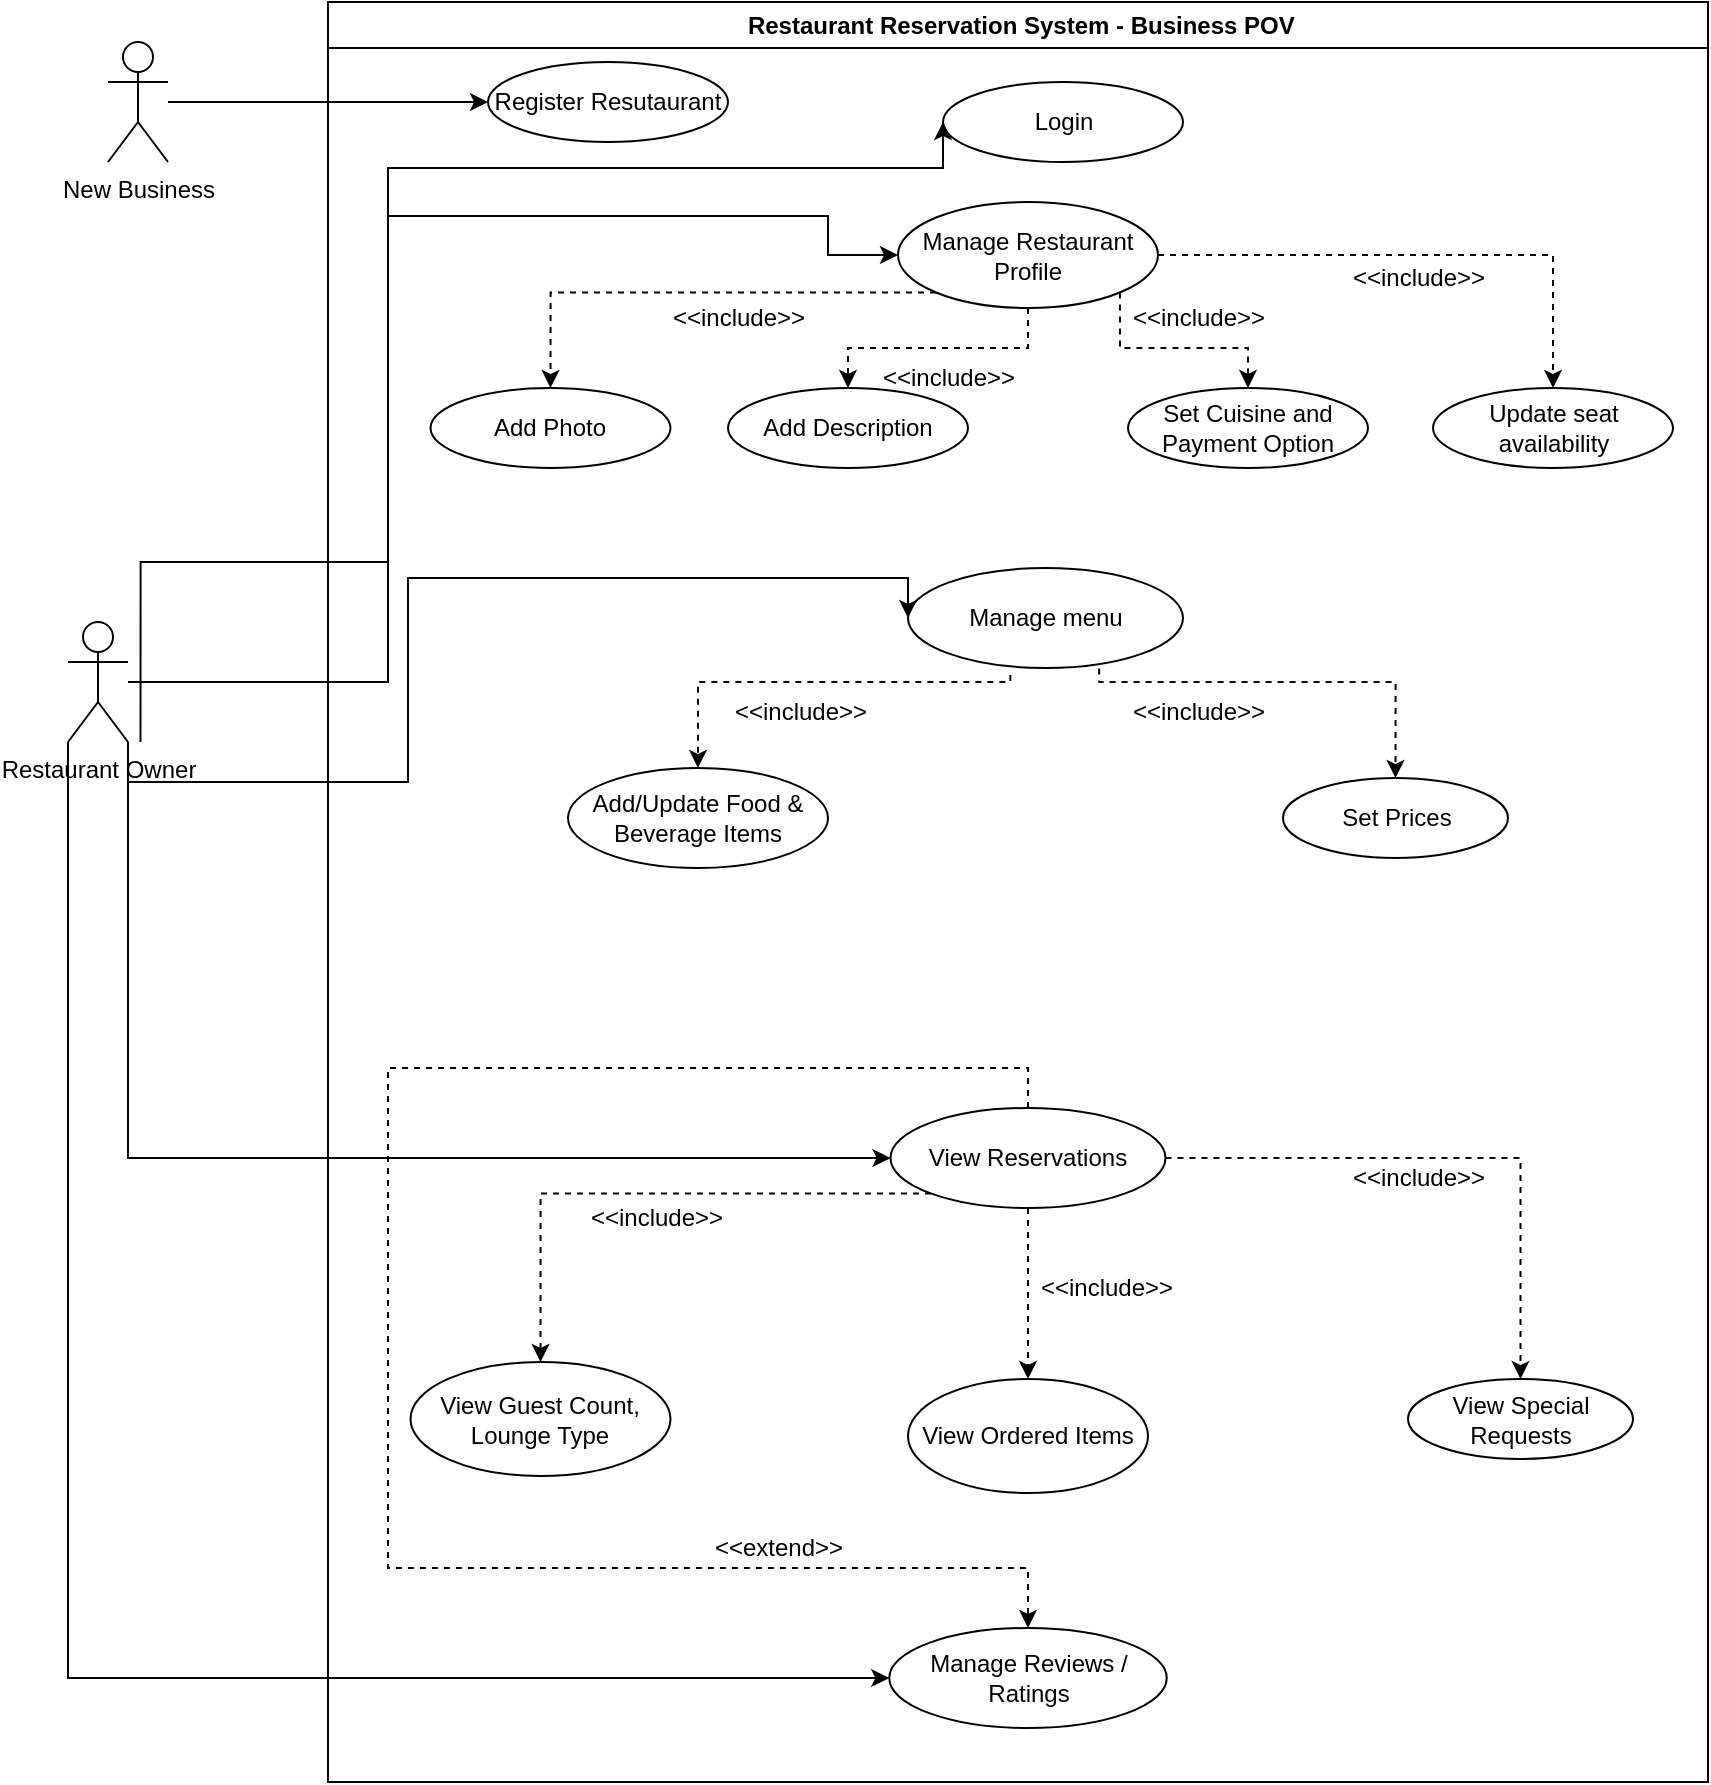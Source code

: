 <mxfile version="27.0.2">
  <diagram name="Page-1" id="A-FGDtG2f68E1csyrr1v">
    <mxGraphModel dx="2428" dy="935" grid="1" gridSize="10" guides="1" tooltips="1" connect="1" arrows="1" fold="1" page="1" pageScale="1" pageWidth="850" pageHeight="1100" math="0" shadow="0">
      <root>
        <mxCell id="0" />
        <mxCell id="1" parent="0" />
        <mxCell id="-uNNrJ9-Q3rDEgLYQuxq-3" value="&amp;nbsp;Restaurant Reservation System - Business POV" style="swimlane;whiteSpace=wrap;html=1;" vertex="1" parent="1">
          <mxGeometry x="160" y="60" width="690" height="890" as="geometry" />
        </mxCell>
        <mxCell id="-uNNrJ9-Q3rDEgLYQuxq-4" value="Login" style="ellipse;whiteSpace=wrap;html=1;" vertex="1" parent="-uNNrJ9-Q3rDEgLYQuxq-3">
          <mxGeometry x="307.5" y="40" width="120" height="40" as="geometry" />
        </mxCell>
        <mxCell id="-uNNrJ9-Q3rDEgLYQuxq-5" style="edgeStyle=orthogonalEdgeStyle;rounded=0;orthogonalLoop=1;jettySize=auto;html=1;exitX=0;exitY=1;exitDx=0;exitDy=0;entryX=0.5;entryY=0;entryDx=0;entryDy=0;dashed=1;" edge="1" parent="-uNNrJ9-Q3rDEgLYQuxq-3" source="-uNNrJ9-Q3rDEgLYQuxq-7" target="-uNNrJ9-Q3rDEgLYQuxq-8">
          <mxGeometry relative="1" as="geometry" />
        </mxCell>
        <mxCell id="-uNNrJ9-Q3rDEgLYQuxq-6" style="edgeStyle=orthogonalEdgeStyle;rounded=0;orthogonalLoop=1;jettySize=auto;html=1;exitX=1;exitY=1;exitDx=0;exitDy=0;entryX=0.5;entryY=0;entryDx=0;entryDy=0;dashed=1;" edge="1" parent="-uNNrJ9-Q3rDEgLYQuxq-3" source="-uNNrJ9-Q3rDEgLYQuxq-7" target="-uNNrJ9-Q3rDEgLYQuxq-10">
          <mxGeometry relative="1" as="geometry" />
        </mxCell>
        <mxCell id="-uNNrJ9-Q3rDEgLYQuxq-64" style="edgeStyle=orthogonalEdgeStyle;rounded=0;orthogonalLoop=1;jettySize=auto;html=1;entryX=0.5;entryY=0;entryDx=0;entryDy=0;dashed=1;" edge="1" parent="-uNNrJ9-Q3rDEgLYQuxq-3" source="-uNNrJ9-Q3rDEgLYQuxq-7" target="-uNNrJ9-Q3rDEgLYQuxq-63">
          <mxGeometry relative="1" as="geometry" />
        </mxCell>
        <mxCell id="-uNNrJ9-Q3rDEgLYQuxq-7" value="Manage Restaurant Profile" style="ellipse;whiteSpace=wrap;html=1;" vertex="1" parent="-uNNrJ9-Q3rDEgLYQuxq-3">
          <mxGeometry x="285" y="100" width="130" height="53" as="geometry" />
        </mxCell>
        <mxCell id="-uNNrJ9-Q3rDEgLYQuxq-8" value="Add Photo" style="ellipse;whiteSpace=wrap;html=1;" vertex="1" parent="-uNNrJ9-Q3rDEgLYQuxq-3">
          <mxGeometry x="51.25" y="193" width="120" height="40" as="geometry" />
        </mxCell>
        <mxCell id="-uNNrJ9-Q3rDEgLYQuxq-9" value="Add Description" style="ellipse;whiteSpace=wrap;html=1;" vertex="1" parent="-uNNrJ9-Q3rDEgLYQuxq-3">
          <mxGeometry x="200" y="193" width="120" height="40" as="geometry" />
        </mxCell>
        <mxCell id="-uNNrJ9-Q3rDEgLYQuxq-10" value="Set Cuisine and Payment Option" style="ellipse;whiteSpace=wrap;html=1;" vertex="1" parent="-uNNrJ9-Q3rDEgLYQuxq-3">
          <mxGeometry x="400" y="193" width="120" height="40" as="geometry" />
        </mxCell>
        <mxCell id="-uNNrJ9-Q3rDEgLYQuxq-13" style="edgeStyle=orthogonalEdgeStyle;rounded=0;orthogonalLoop=1;jettySize=auto;html=1;entryX=0.5;entryY=0;entryDx=0;entryDy=0;dashed=1;exitX=0.695;exitY=1.004;exitDx=0;exitDy=0;exitPerimeter=0;" edge="1" parent="-uNNrJ9-Q3rDEgLYQuxq-3" source="-uNNrJ9-Q3rDEgLYQuxq-17" target="-uNNrJ9-Q3rDEgLYQuxq-19">
          <mxGeometry relative="1" as="geometry">
            <Array as="points">
              <mxPoint x="386" y="340" />
              <mxPoint x="534" y="340" />
            </Array>
          </mxGeometry>
        </mxCell>
        <mxCell id="-uNNrJ9-Q3rDEgLYQuxq-14" style="edgeStyle=orthogonalEdgeStyle;rounded=0;orthogonalLoop=1;jettySize=auto;html=1;entryX=0.5;entryY=0;entryDx=0;entryDy=0;dashed=1;exitX=0.372;exitY=1.071;exitDx=0;exitDy=0;exitPerimeter=0;" edge="1" parent="-uNNrJ9-Q3rDEgLYQuxq-3" source="-uNNrJ9-Q3rDEgLYQuxq-17" target="-uNNrJ9-Q3rDEgLYQuxq-22">
          <mxGeometry relative="1" as="geometry">
            <Array as="points">
              <mxPoint x="341" y="340" />
              <mxPoint x="185" y="340" />
            </Array>
          </mxGeometry>
        </mxCell>
        <mxCell id="-uNNrJ9-Q3rDEgLYQuxq-17" value="Manage menu" style="ellipse;whiteSpace=wrap;html=1;" vertex="1" parent="-uNNrJ9-Q3rDEgLYQuxq-3">
          <mxGeometry x="290" y="283" width="137.5" height="50" as="geometry" />
        </mxCell>
        <mxCell id="-uNNrJ9-Q3rDEgLYQuxq-19" value="Set Prices" style="ellipse;whiteSpace=wrap;html=1;" vertex="1" parent="-uNNrJ9-Q3rDEgLYQuxq-3">
          <mxGeometry x="477.5" y="388" width="112.5" height="40" as="geometry" />
        </mxCell>
        <mxCell id="-uNNrJ9-Q3rDEgLYQuxq-22" value="Add/Update Food &amp;amp; Beverage Items" style="ellipse;whiteSpace=wrap;html=1;" vertex="1" parent="-uNNrJ9-Q3rDEgLYQuxq-3">
          <mxGeometry x="120" y="383" width="130" height="50" as="geometry" />
        </mxCell>
        <mxCell id="-uNNrJ9-Q3rDEgLYQuxq-24" style="edgeStyle=orthogonalEdgeStyle;rounded=0;orthogonalLoop=1;jettySize=auto;html=1;exitX=0;exitY=1;exitDx=0;exitDy=0;entryX=0.5;entryY=0;entryDx=0;entryDy=0;dashed=1;" edge="1" parent="-uNNrJ9-Q3rDEgLYQuxq-3" source="-uNNrJ9-Q3rDEgLYQuxq-30" target="-uNNrJ9-Q3rDEgLYQuxq-35">
          <mxGeometry relative="1" as="geometry" />
        </mxCell>
        <mxCell id="-uNNrJ9-Q3rDEgLYQuxq-25" style="edgeStyle=orthogonalEdgeStyle;rounded=0;orthogonalLoop=1;jettySize=auto;html=1;dashed=1;" edge="1" parent="-uNNrJ9-Q3rDEgLYQuxq-3" source="-uNNrJ9-Q3rDEgLYQuxq-30" target="-uNNrJ9-Q3rDEgLYQuxq-32">
          <mxGeometry relative="1" as="geometry" />
        </mxCell>
        <mxCell id="-uNNrJ9-Q3rDEgLYQuxq-27" style="edgeStyle=orthogonalEdgeStyle;rounded=0;orthogonalLoop=1;jettySize=auto;html=1;entryX=0.5;entryY=0;entryDx=0;entryDy=0;dashed=1;exitX=0.5;exitY=1;exitDx=0;exitDy=0;" edge="1" parent="-uNNrJ9-Q3rDEgLYQuxq-3" source="-uNNrJ9-Q3rDEgLYQuxq-30" target="-uNNrJ9-Q3rDEgLYQuxq-31">
          <mxGeometry relative="1" as="geometry">
            <Array as="points">
              <mxPoint x="350" y="680" />
              <mxPoint x="350" y="680" />
            </Array>
          </mxGeometry>
        </mxCell>
        <mxCell id="-uNNrJ9-Q3rDEgLYQuxq-29" style="edgeStyle=orthogonalEdgeStyle;rounded=0;orthogonalLoop=1;jettySize=auto;html=1;entryX=0.5;entryY=0;entryDx=0;entryDy=0;dashed=1;" edge="1" parent="-uNNrJ9-Q3rDEgLYQuxq-3" source="-uNNrJ9-Q3rDEgLYQuxq-30" target="-uNNrJ9-Q3rDEgLYQuxq-36">
          <mxGeometry relative="1" as="geometry">
            <Array as="points">
              <mxPoint x="350" y="533" />
              <mxPoint x="30" y="533" />
              <mxPoint x="30" y="783" />
              <mxPoint x="350" y="783" />
            </Array>
          </mxGeometry>
        </mxCell>
        <mxCell id="-uNNrJ9-Q3rDEgLYQuxq-30" value="View Reservations" style="ellipse;whiteSpace=wrap;html=1;" vertex="1" parent="-uNNrJ9-Q3rDEgLYQuxq-3">
          <mxGeometry x="281.25" y="553" width="137.5" height="50" as="geometry" />
        </mxCell>
        <mxCell id="-uNNrJ9-Q3rDEgLYQuxq-31" value="View Ordered Items" style="ellipse;whiteSpace=wrap;html=1;" vertex="1" parent="-uNNrJ9-Q3rDEgLYQuxq-3">
          <mxGeometry x="290" y="688.5" width="120" height="57" as="geometry" />
        </mxCell>
        <mxCell id="-uNNrJ9-Q3rDEgLYQuxq-32" value="View Special Requests" style="ellipse;whiteSpace=wrap;html=1;" vertex="1" parent="-uNNrJ9-Q3rDEgLYQuxq-3">
          <mxGeometry x="540" y="688.5" width="112.5" height="40" as="geometry" />
        </mxCell>
        <mxCell id="-uNNrJ9-Q3rDEgLYQuxq-35" value="View Guest Count, Lounge Type" style="ellipse;whiteSpace=wrap;html=1;" vertex="1" parent="-uNNrJ9-Q3rDEgLYQuxq-3">
          <mxGeometry x="41.25" y="680" width="130" height="57" as="geometry" />
        </mxCell>
        <mxCell id="-uNNrJ9-Q3rDEgLYQuxq-36" value="Manage Reviews / Ratings" style="ellipse;whiteSpace=wrap;html=1;" vertex="1" parent="-uNNrJ9-Q3rDEgLYQuxq-3">
          <mxGeometry x="280.63" y="813" width="138.75" height="50" as="geometry" />
        </mxCell>
        <mxCell id="-uNNrJ9-Q3rDEgLYQuxq-37" value="&amp;lt;&amp;lt;include&amp;gt;&amp;gt;" style="text;html=1;align=center;verticalAlign=middle;resizable=0;points=[];autosize=1;strokeColor=none;fillColor=none;" vertex="1" parent="-uNNrJ9-Q3rDEgLYQuxq-3">
          <mxGeometry x="160" y="143" width="90" height="30" as="geometry" />
        </mxCell>
        <mxCell id="-uNNrJ9-Q3rDEgLYQuxq-38" style="edgeStyle=orthogonalEdgeStyle;rounded=0;orthogonalLoop=1;jettySize=auto;html=1;exitX=0.5;exitY=1;exitDx=0;exitDy=0;entryX=0.5;entryY=0;entryDx=0;entryDy=0;dashed=1;" edge="1" parent="-uNNrJ9-Q3rDEgLYQuxq-3" source="-uNNrJ9-Q3rDEgLYQuxq-7" target="-uNNrJ9-Q3rDEgLYQuxq-9">
          <mxGeometry relative="1" as="geometry">
            <mxPoint x="318" y="157" as="sourcePoint" />
            <mxPoint x="174" y="203" as="targetPoint" />
          </mxGeometry>
        </mxCell>
        <mxCell id="-uNNrJ9-Q3rDEgLYQuxq-39" value="&amp;lt;&amp;lt;include&amp;gt;&amp;gt;" style="text;html=1;align=center;verticalAlign=middle;resizable=0;points=[];autosize=1;strokeColor=none;fillColor=none;" vertex="1" parent="-uNNrJ9-Q3rDEgLYQuxq-3">
          <mxGeometry x="265" y="173" width="90" height="30" as="geometry" />
        </mxCell>
        <mxCell id="-uNNrJ9-Q3rDEgLYQuxq-40" value="&amp;lt;&amp;lt;include&amp;gt;&amp;gt;" style="text;html=1;align=center;verticalAlign=middle;resizable=0;points=[];autosize=1;strokeColor=none;fillColor=none;" vertex="1" parent="-uNNrJ9-Q3rDEgLYQuxq-3">
          <mxGeometry x="390" y="143" width="90" height="30" as="geometry" />
        </mxCell>
        <mxCell id="-uNNrJ9-Q3rDEgLYQuxq-43" value="&amp;lt;&amp;lt;include&amp;gt;&amp;gt;" style="text;html=1;align=center;verticalAlign=middle;resizable=0;points=[];autosize=1;strokeColor=none;fillColor=none;" vertex="1" parent="-uNNrJ9-Q3rDEgLYQuxq-3">
          <mxGeometry x="190.63" y="340" width="90" height="30" as="geometry" />
        </mxCell>
        <mxCell id="-uNNrJ9-Q3rDEgLYQuxq-44" value="&amp;lt;&amp;lt;include&amp;gt;&amp;gt;" style="text;html=1;align=center;verticalAlign=middle;resizable=0;points=[];autosize=1;strokeColor=none;fillColor=none;" vertex="1" parent="-uNNrJ9-Q3rDEgLYQuxq-3">
          <mxGeometry x="118.75" y="593" width="90" height="30" as="geometry" />
        </mxCell>
        <mxCell id="-uNNrJ9-Q3rDEgLYQuxq-45" value="&amp;lt;&amp;lt;include&amp;gt;&amp;gt;" style="text;html=1;align=center;verticalAlign=middle;resizable=0;points=[];autosize=1;strokeColor=none;fillColor=none;" vertex="1" parent="-uNNrJ9-Q3rDEgLYQuxq-3">
          <mxGeometry x="500" y="573" width="90" height="30" as="geometry" />
        </mxCell>
        <mxCell id="-uNNrJ9-Q3rDEgLYQuxq-46" value="&lt;div style=&quot;line-height: 50%;&quot;&gt;&amp;lt;&amp;lt;include&amp;gt;&amp;gt;&lt;/div&gt;" style="text;html=1;align=center;verticalAlign=middle;resizable=0;points=[];autosize=1;strokeColor=none;fillColor=none;strokeWidth=1;" vertex="1" parent="-uNNrJ9-Q3rDEgLYQuxq-3">
          <mxGeometry x="344" y="633" width="90" height="20" as="geometry" />
        </mxCell>
        <mxCell id="-uNNrJ9-Q3rDEgLYQuxq-49" value="&lt;div style=&quot;line-height: 50%;&quot;&gt;&amp;lt;&amp;lt;extend&amp;gt;&amp;gt;&lt;/div&gt;" style="text;html=1;align=center;verticalAlign=middle;resizable=0;points=[];autosize=1;strokeColor=none;fillColor=none;strokeWidth=1;" vertex="1" parent="-uNNrJ9-Q3rDEgLYQuxq-3">
          <mxGeometry x="180" y="763" width="90" height="20" as="geometry" />
        </mxCell>
        <mxCell id="-uNNrJ9-Q3rDEgLYQuxq-50" style="edgeStyle=orthogonalEdgeStyle;rounded=0;orthogonalLoop=1;jettySize=auto;html=1;exitX=1;exitY=0.333;exitDx=0;exitDy=0;exitPerimeter=0;entryX=0;entryY=0.5;entryDx=0;entryDy=0;" edge="1" parent="-uNNrJ9-Q3rDEgLYQuxq-3" target="-uNNrJ9-Q3rDEgLYQuxq-4">
          <mxGeometry relative="1" as="geometry">
            <mxPoint x="-93.75" y="370.0" as="sourcePoint" />
            <mxPoint x="290" y="80" as="targetPoint" />
            <Array as="points">
              <mxPoint x="-94" y="280" />
              <mxPoint x="30" y="280" />
              <mxPoint x="30" y="83" />
              <mxPoint x="308" y="83" />
            </Array>
          </mxGeometry>
        </mxCell>
        <mxCell id="-uNNrJ9-Q3rDEgLYQuxq-51" value="Register Resutaurant" style="ellipse;whiteSpace=wrap;html=1;" vertex="1" parent="-uNNrJ9-Q3rDEgLYQuxq-3">
          <mxGeometry x="80" y="30" width="120" height="40" as="geometry" />
        </mxCell>
        <mxCell id="-uNNrJ9-Q3rDEgLYQuxq-52" value="&amp;lt;&amp;lt;include&amp;gt;&amp;gt;" style="text;html=1;align=center;verticalAlign=middle;resizable=0;points=[];autosize=1;strokeColor=none;fillColor=none;" vertex="1" parent="-uNNrJ9-Q3rDEgLYQuxq-3">
          <mxGeometry x="390" y="340" width="90" height="30" as="geometry" />
        </mxCell>
        <mxCell id="-uNNrJ9-Q3rDEgLYQuxq-63" value="Update seat availability" style="ellipse;whiteSpace=wrap;html=1;" vertex="1" parent="-uNNrJ9-Q3rDEgLYQuxq-3">
          <mxGeometry x="552.5" y="193" width="120" height="40" as="geometry" />
        </mxCell>
        <mxCell id="-uNNrJ9-Q3rDEgLYQuxq-65" value="&amp;lt;&amp;lt;include&amp;gt;&amp;gt;" style="text;html=1;align=center;verticalAlign=middle;resizable=0;points=[];autosize=1;strokeColor=none;fillColor=none;" vertex="1" parent="-uNNrJ9-Q3rDEgLYQuxq-3">
          <mxGeometry x="500" y="123" width="90" height="30" as="geometry" />
        </mxCell>
        <mxCell id="-uNNrJ9-Q3rDEgLYQuxq-53" style="edgeStyle=orthogonalEdgeStyle;rounded=0;orthogonalLoop=1;jettySize=auto;html=1;entryX=0;entryY=0.5;entryDx=0;entryDy=0;" edge="1" parent="1" source="-uNNrJ9-Q3rDEgLYQuxq-57" target="-uNNrJ9-Q3rDEgLYQuxq-7">
          <mxGeometry relative="1" as="geometry">
            <Array as="points">
              <mxPoint x="190" y="400" />
              <mxPoint x="190" y="167" />
              <mxPoint x="410" y="167" />
            </Array>
          </mxGeometry>
        </mxCell>
        <mxCell id="-uNNrJ9-Q3rDEgLYQuxq-54" style="edgeStyle=orthogonalEdgeStyle;rounded=0;orthogonalLoop=1;jettySize=auto;html=1;exitX=1;exitY=1;exitDx=0;exitDy=0;exitPerimeter=0;entryX=0;entryY=0.5;entryDx=0;entryDy=0;" edge="1" parent="1" source="-uNNrJ9-Q3rDEgLYQuxq-57" target="-uNNrJ9-Q3rDEgLYQuxq-17">
          <mxGeometry relative="1" as="geometry">
            <Array as="points">
              <mxPoint x="60" y="450" />
              <mxPoint x="200" y="450" />
              <mxPoint x="200" y="348" />
            </Array>
          </mxGeometry>
        </mxCell>
        <mxCell id="-uNNrJ9-Q3rDEgLYQuxq-55" style="edgeStyle=orthogonalEdgeStyle;rounded=0;orthogonalLoop=1;jettySize=auto;html=1;exitX=1;exitY=1;exitDx=0;exitDy=0;exitPerimeter=0;entryX=0;entryY=0.5;entryDx=0;entryDy=0;" edge="1" parent="1" source="-uNNrJ9-Q3rDEgLYQuxq-57" target="-uNNrJ9-Q3rDEgLYQuxq-30">
          <mxGeometry relative="1" as="geometry" />
        </mxCell>
        <mxCell id="-uNNrJ9-Q3rDEgLYQuxq-56" style="edgeStyle=orthogonalEdgeStyle;rounded=0;orthogonalLoop=1;jettySize=auto;html=1;exitX=0;exitY=1;exitDx=0;exitDy=0;exitPerimeter=0;entryX=0;entryY=0.5;entryDx=0;entryDy=0;" edge="1" parent="1" source="-uNNrJ9-Q3rDEgLYQuxq-57" target="-uNNrJ9-Q3rDEgLYQuxq-36">
          <mxGeometry relative="1" as="geometry" />
        </mxCell>
        <mxCell id="-uNNrJ9-Q3rDEgLYQuxq-57" value="&lt;div&gt;Restaurant Owner&lt;/div&gt;" style="shape=umlActor;verticalLabelPosition=bottom;verticalAlign=top;html=1;outlineConnect=0;" vertex="1" parent="1">
          <mxGeometry x="30" y="370" width="30" height="60" as="geometry" />
        </mxCell>
        <mxCell id="-uNNrJ9-Q3rDEgLYQuxq-60" style="edgeStyle=orthogonalEdgeStyle;rounded=0;orthogonalLoop=1;jettySize=auto;html=1;entryX=0;entryY=0.5;entryDx=0;entryDy=0;" edge="1" parent="1" source="-uNNrJ9-Q3rDEgLYQuxq-62" target="-uNNrJ9-Q3rDEgLYQuxq-51">
          <mxGeometry relative="1" as="geometry" />
        </mxCell>
        <mxCell id="-uNNrJ9-Q3rDEgLYQuxq-62" value="New Business" style="shape=umlActor;verticalLabelPosition=bottom;verticalAlign=top;html=1;outlineConnect=0;" vertex="1" parent="1">
          <mxGeometry x="50" y="80" width="30" height="60" as="geometry" />
        </mxCell>
      </root>
    </mxGraphModel>
  </diagram>
</mxfile>
